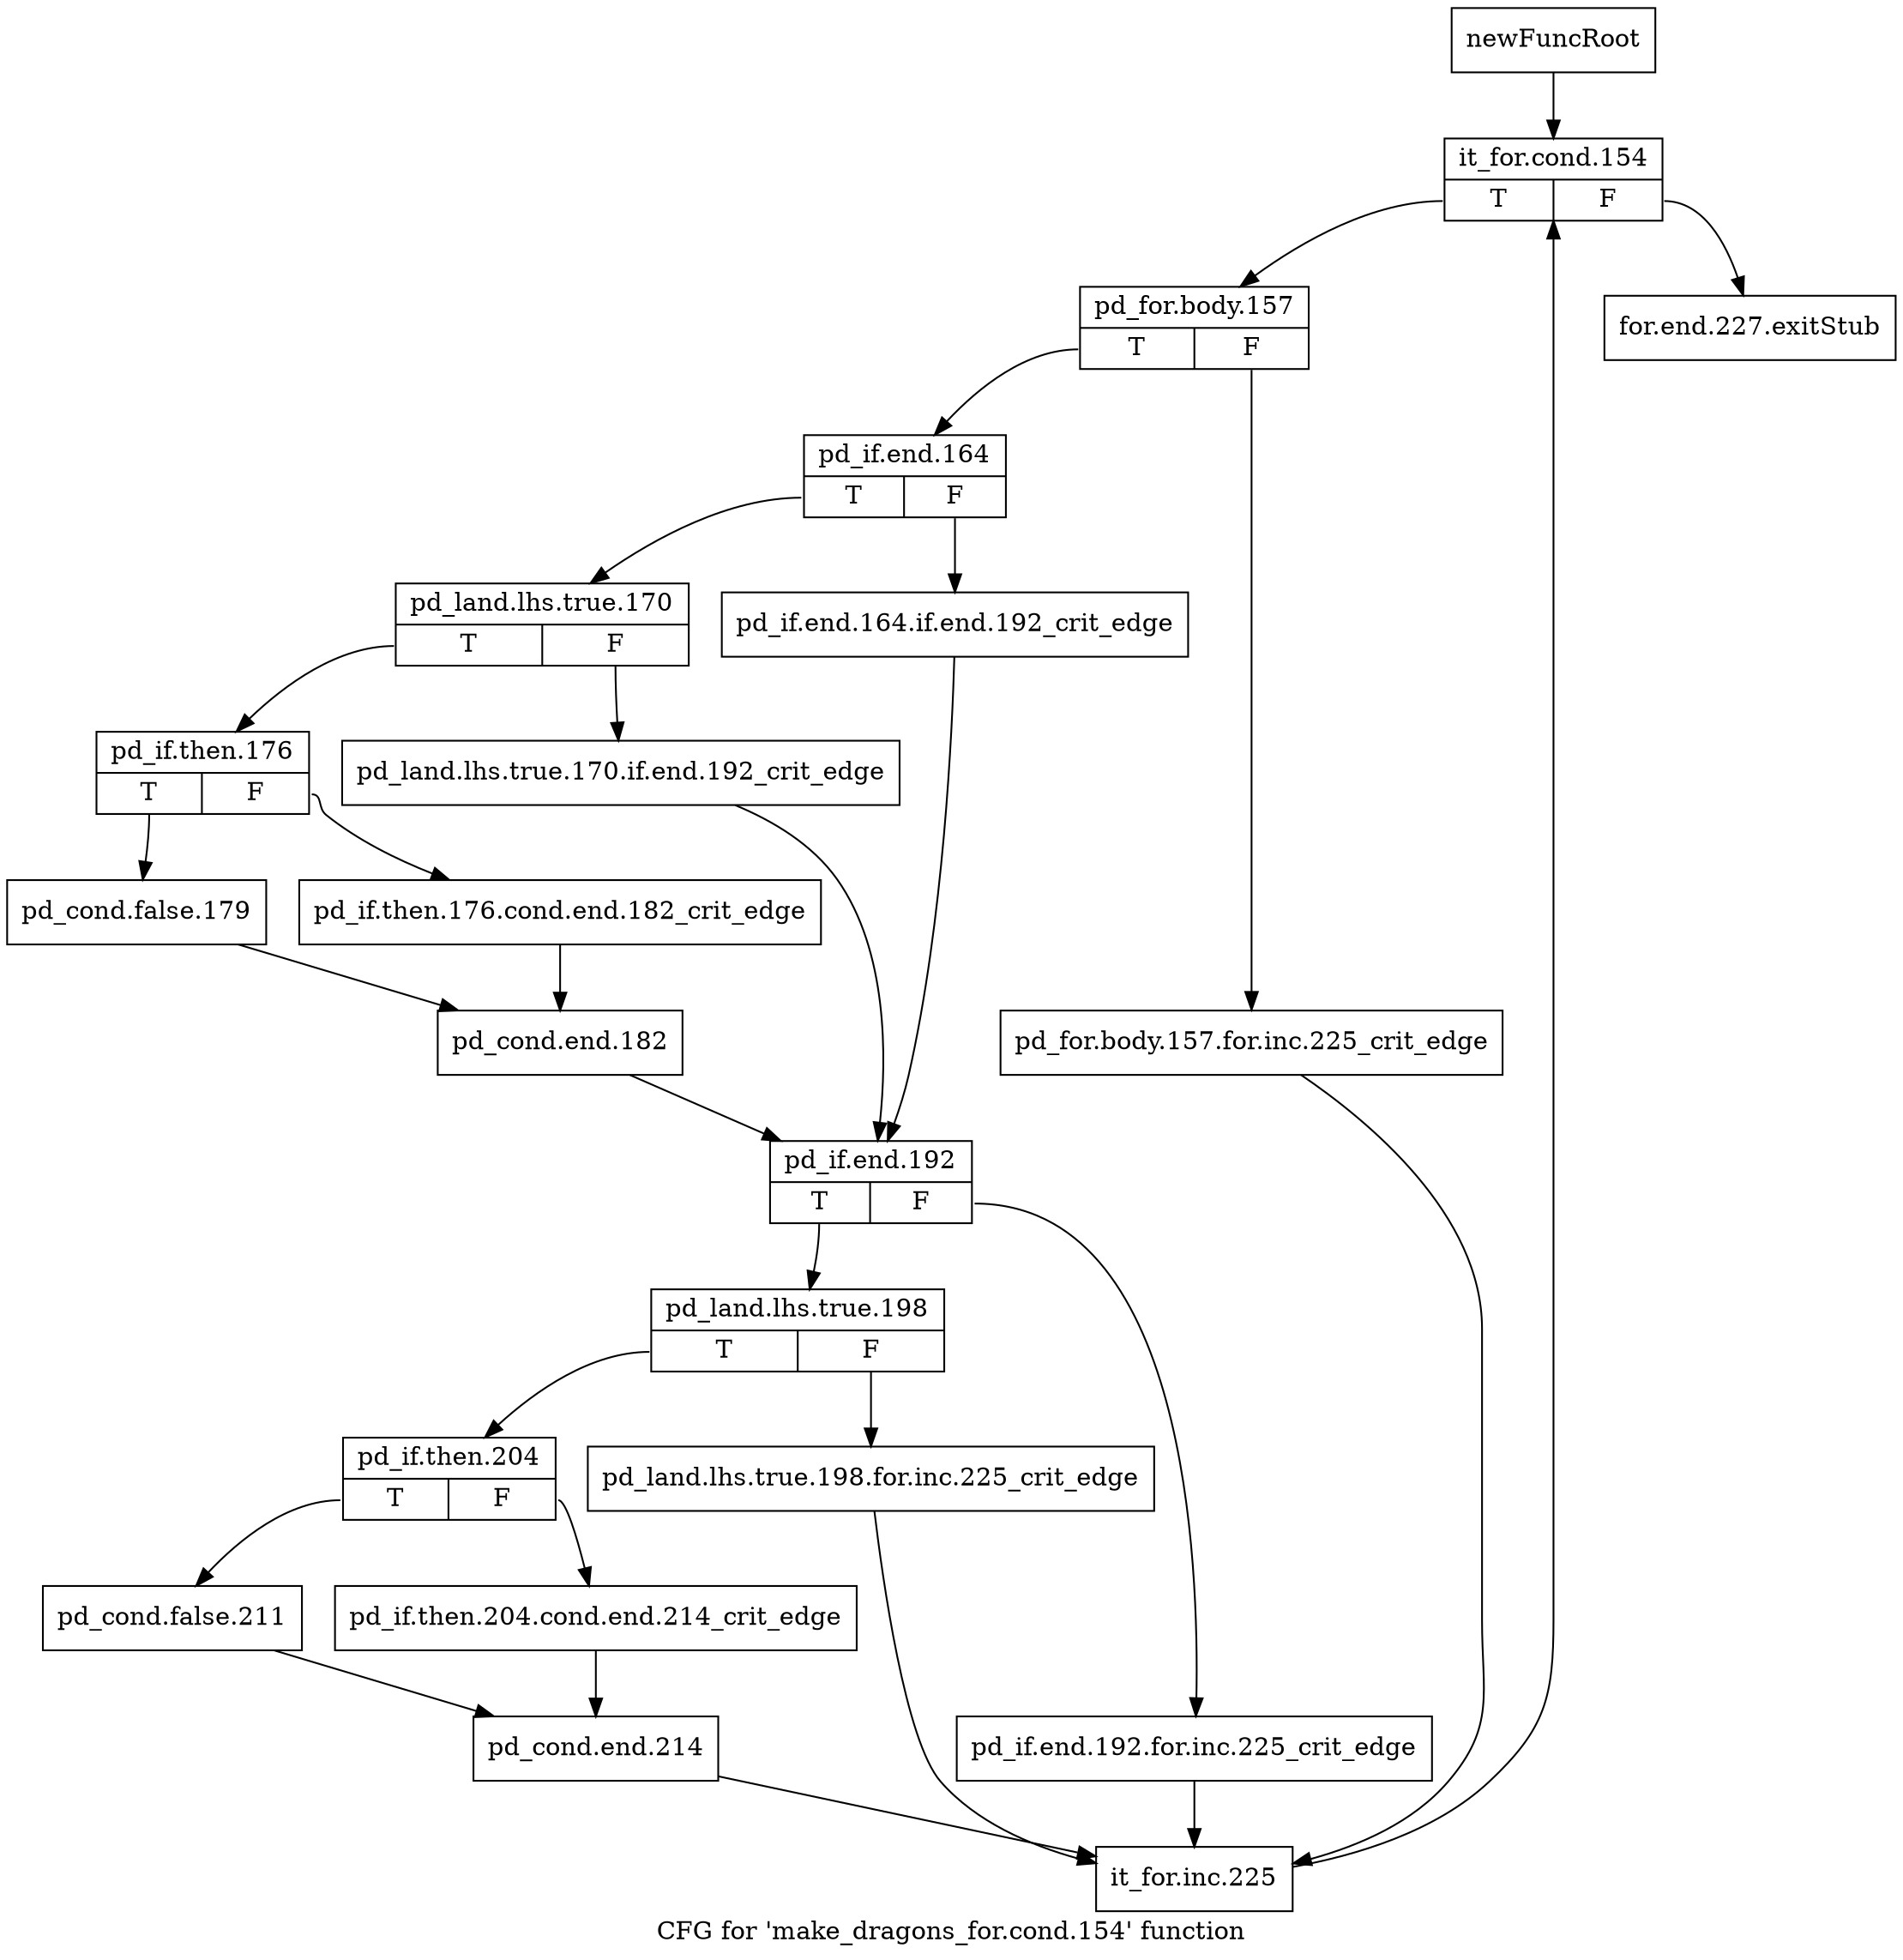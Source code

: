 digraph "CFG for 'make_dragons_for.cond.154' function" {
	label="CFG for 'make_dragons_for.cond.154' function";

	Node0x3f16940 [shape=record,label="{newFuncRoot}"];
	Node0x3f16940 -> Node0x3f169e0;
	Node0x3f16990 [shape=record,label="{for.end.227.exitStub}"];
	Node0x3f169e0 [shape=record,label="{it_for.cond.154|{<s0>T|<s1>F}}"];
	Node0x3f169e0:s0 -> Node0x3f16a30;
	Node0x3f169e0:s1 -> Node0x3f16990;
	Node0x3f16a30 [shape=record,label="{pd_for.body.157|{<s0>T|<s1>F}}"];
	Node0x3f16a30:s0 -> Node0x3f16ad0;
	Node0x3f16a30:s1 -> Node0x3f16a80;
	Node0x3f16a80 [shape=record,label="{pd_for.body.157.for.inc.225_crit_edge}"];
	Node0x3f16a80 -> Node0x3f16fd0;
	Node0x3f16ad0 [shape=record,label="{pd_if.end.164|{<s0>T|<s1>F}}"];
	Node0x3f16ad0:s0 -> Node0x3f16b70;
	Node0x3f16ad0:s1 -> Node0x3f16b20;
	Node0x3f16b20 [shape=record,label="{pd_if.end.164.if.end.192_crit_edge}"];
	Node0x3f16b20 -> Node0x3f16d50;
	Node0x3f16b70 [shape=record,label="{pd_land.lhs.true.170|{<s0>T|<s1>F}}"];
	Node0x3f16b70:s0 -> Node0x3f16c10;
	Node0x3f16b70:s1 -> Node0x3f16bc0;
	Node0x3f16bc0 [shape=record,label="{pd_land.lhs.true.170.if.end.192_crit_edge}"];
	Node0x3f16bc0 -> Node0x3f16d50;
	Node0x3f16c10 [shape=record,label="{pd_if.then.176|{<s0>T|<s1>F}}"];
	Node0x3f16c10:s0 -> Node0x3f16cb0;
	Node0x3f16c10:s1 -> Node0x3f16c60;
	Node0x3f16c60 [shape=record,label="{pd_if.then.176.cond.end.182_crit_edge}"];
	Node0x3f16c60 -> Node0x3f16d00;
	Node0x3f16cb0 [shape=record,label="{pd_cond.false.179}"];
	Node0x3f16cb0 -> Node0x3f16d00;
	Node0x3f16d00 [shape=record,label="{pd_cond.end.182}"];
	Node0x3f16d00 -> Node0x3f16d50;
	Node0x3f16d50 [shape=record,label="{pd_if.end.192|{<s0>T|<s1>F}}"];
	Node0x3f16d50:s0 -> Node0x3f16df0;
	Node0x3f16d50:s1 -> Node0x3f16da0;
	Node0x3f16da0 [shape=record,label="{pd_if.end.192.for.inc.225_crit_edge}"];
	Node0x3f16da0 -> Node0x3f16fd0;
	Node0x3f16df0 [shape=record,label="{pd_land.lhs.true.198|{<s0>T|<s1>F}}"];
	Node0x3f16df0:s0 -> Node0x3f16e90;
	Node0x3f16df0:s1 -> Node0x3f16e40;
	Node0x3f16e40 [shape=record,label="{pd_land.lhs.true.198.for.inc.225_crit_edge}"];
	Node0x3f16e40 -> Node0x3f16fd0;
	Node0x3f16e90 [shape=record,label="{pd_if.then.204|{<s0>T|<s1>F}}"];
	Node0x3f16e90:s0 -> Node0x3f16f30;
	Node0x3f16e90:s1 -> Node0x3f16ee0;
	Node0x3f16ee0 [shape=record,label="{pd_if.then.204.cond.end.214_crit_edge}"];
	Node0x3f16ee0 -> Node0x3f16f80;
	Node0x3f16f30 [shape=record,label="{pd_cond.false.211}"];
	Node0x3f16f30 -> Node0x3f16f80;
	Node0x3f16f80 [shape=record,label="{pd_cond.end.214}"];
	Node0x3f16f80 -> Node0x3f16fd0;
	Node0x3f16fd0 [shape=record,label="{it_for.inc.225}"];
	Node0x3f16fd0 -> Node0x3f169e0;
}
